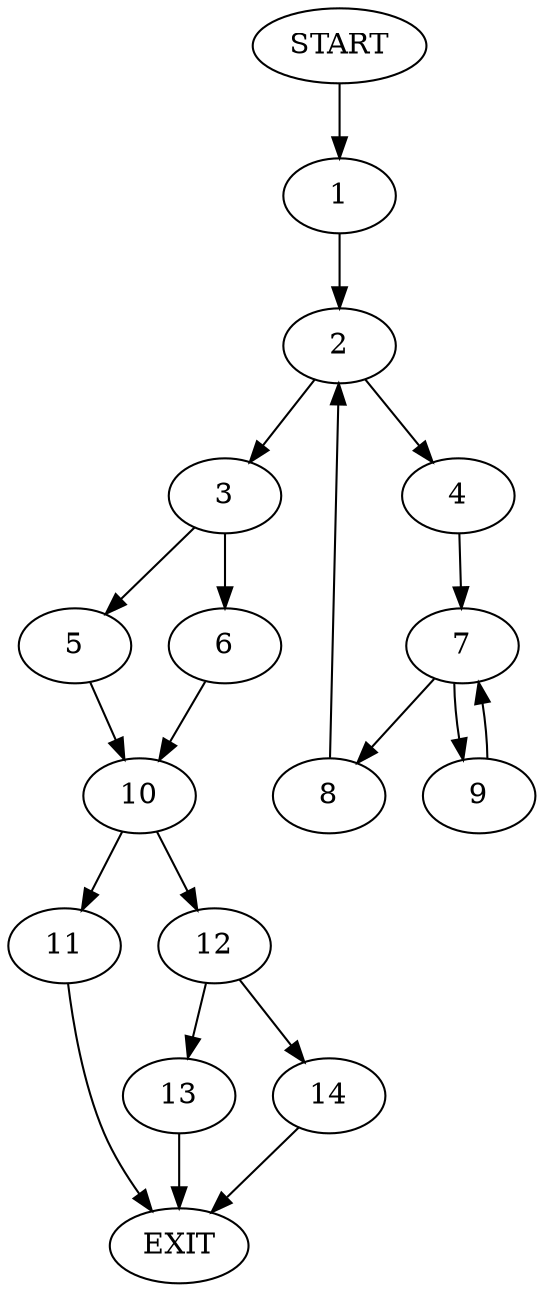 digraph {
0 [label="START"]
15 [label="EXIT"]
0 -> 1
1 -> 2
2 -> 3
2 -> 4
3 -> 5
3 -> 6
4 -> 7
7 -> 8
7 -> 9
9 -> 7
8 -> 2
6 -> 10
5 -> 10
10 -> 11
10 -> 12
11 -> 15
12 -> 13
12 -> 14
14 -> 15
13 -> 15
}
